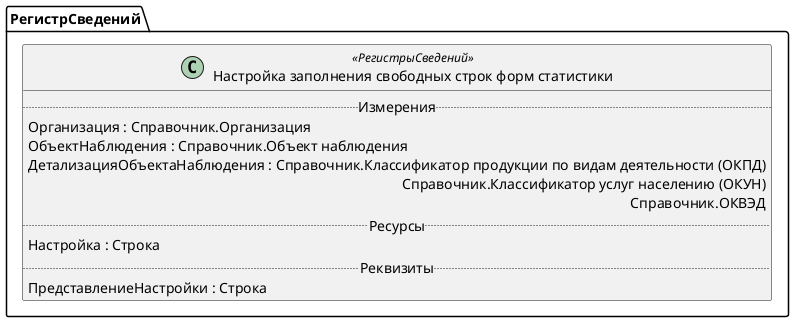 ﻿@startuml НастройкаЗаполненияСвободныхСтрокФормСтатистики
'!include templates.wsd
'..\include templates.wsd
class РегистрСведений.НастройкаЗаполненияСвободныхСтрокФормСтатистики as "Настройка заполнения свободных строк форм статистики" <<РегистрыСведений>>
{
..Измерения..
Организация : Справочник.Организация
ОбъектНаблюдения : Справочник.Объект наблюдения
ДетализацияОбъектаНаблюдения : Справочник.Классификатор продукции по видам деятельности (ОКПД)\rСправочник.Классификатор услуг населению (ОКУН)\rСправочник.ОКВЭД
..Ресурсы..
Настройка : Строка
..Реквизиты..
ПредставлениеНастройки : Строка
}
@enduml
